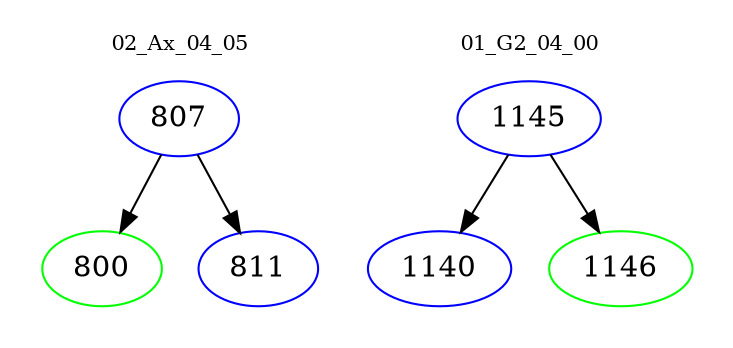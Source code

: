 digraph{
subgraph cluster_0 {
color = white
label = "02_Ax_04_05";
fontsize=10;
T0_807 [label="807", color="blue"]
T0_807 -> T0_800 [color="black"]
T0_800 [label="800", color="green"]
T0_807 -> T0_811 [color="black"]
T0_811 [label="811", color="blue"]
}
subgraph cluster_1 {
color = white
label = "01_G2_04_00";
fontsize=10;
T1_1145 [label="1145", color="blue"]
T1_1145 -> T1_1140 [color="black"]
T1_1140 [label="1140", color="blue"]
T1_1145 -> T1_1146 [color="black"]
T1_1146 [label="1146", color="green"]
}
}
